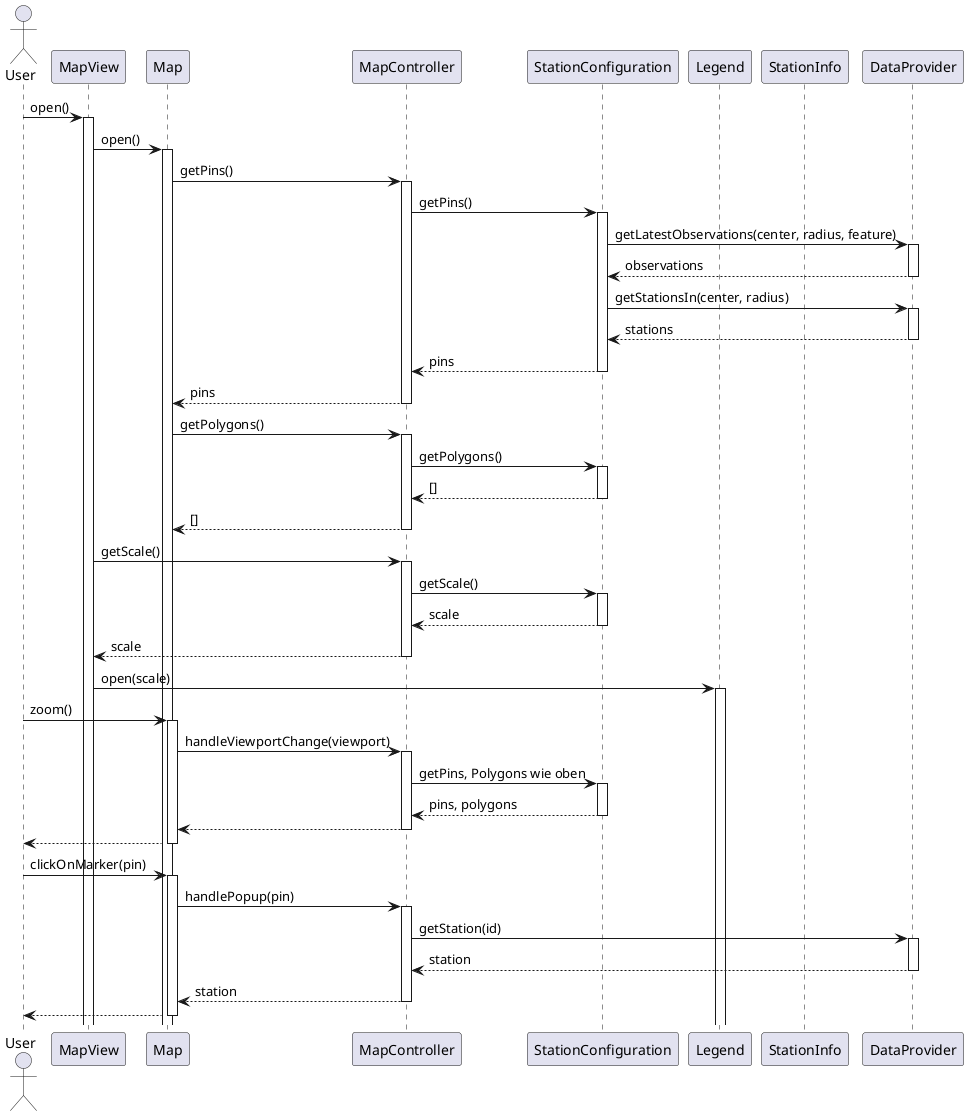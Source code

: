 @startuml MapPageTest

actor User
participant MapView
participant Map
participant MapController
participant StationConfiguration
participant Legend 
participant StationInfo
participant DataProvider

User -> MapView ++ : open()
MapView -> Map ++ : open()
Map -> MapController ++ : getPins()
MapController -> StationConfiguration ++ : getPins()
StationConfiguration -> DataProvider ++ : getLatestObservations(center, radius, feature)
return observations
StationConfiguration -> DataProvider ++ : getStationsIn(center, radius)
return stations
return pins
return pins
Map -> MapController ++ : getPolygons()
MapController -> StationConfiguration ++ : getPolygons()
return []
return []
MapView -> MapController ++ : getScale()
MapController -> StationConfiguration ++ : getScale()
return scale
return scale
MapView -> Legend ++ : open(scale)

'Nutzer zoomt'
User -> Map ++ : zoom()
Map -> MapController ++ : handleViewportChange(viewport)
MapController -> StationConfiguration ++ : getPins, Polygons wie oben
return pins, polygons
return 
return

'Nutzer wählt Station'
User -> Map ++ : clickOnMarker(pin)
Map -> MapController ++ : handlePopup(pin)
MapController -> DataProvider ++ : getStation(id)
return station
return station
return
@enduml